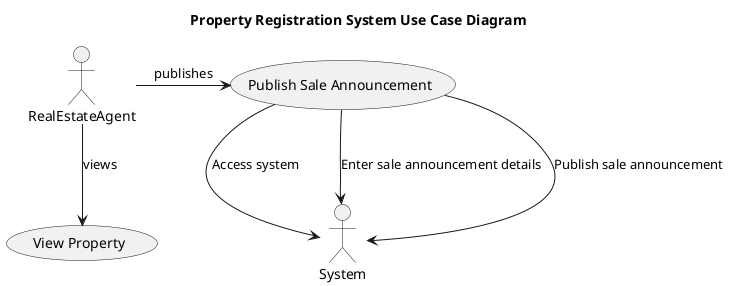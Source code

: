 @startuml
title Property Registration System Use Case Diagram

actor RealEstateAgent

RealEstateAgent -> (Publish Sale Announcement): publishes
RealEstateAgent --> (View Property): views

(Publish Sale Announcement) --> System: Access system
(Publish Sale Announcement) --> System: Enter sale announcement details
(Publish Sale Announcement) --> System: Publish sale announcement

@enduml
